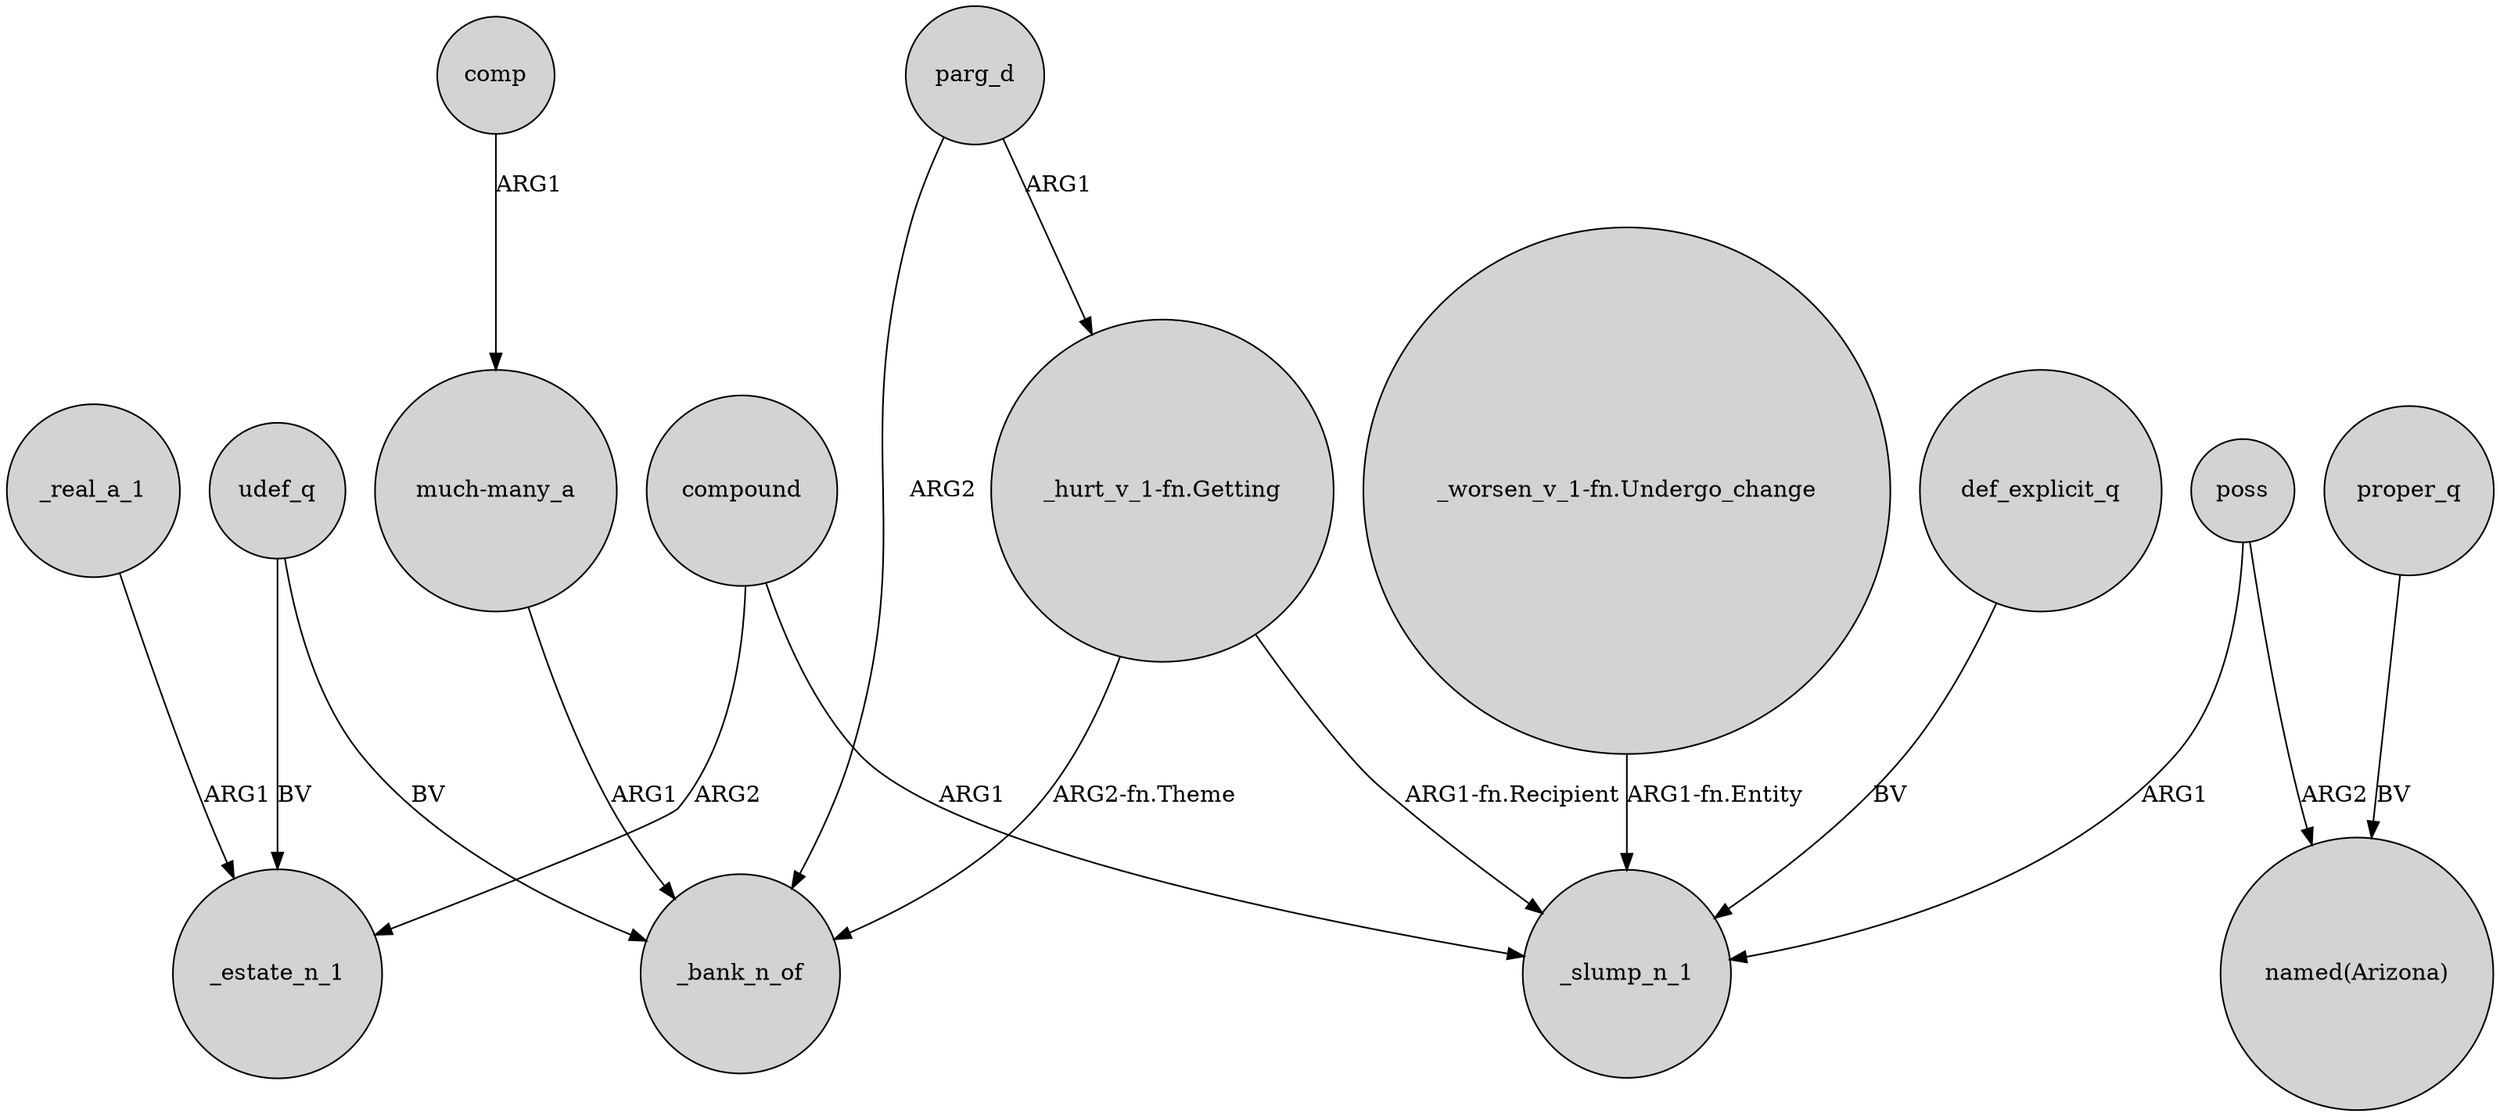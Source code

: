 digraph {
	node [shape=circle style=filled]
	udef_q -> _estate_n_1 [label=BV]
	"_worsen_v_1-fn.Undergo_change" -> _slump_n_1 [label="ARG1-fn.Entity"]
	"_hurt_v_1-fn.Getting" -> _bank_n_of [label="ARG2-fn.Theme"]
	def_explicit_q -> _slump_n_1 [label=BV]
	udef_q -> _bank_n_of [label=BV]
	"_hurt_v_1-fn.Getting" -> _slump_n_1 [label="ARG1-fn.Recipient"]
	poss -> "named(Arizona)" [label=ARG2]
	compound -> _estate_n_1 [label=ARG2]
	proper_q -> "named(Arizona)" [label=BV]
	"much-many_a" -> _bank_n_of [label=ARG1]
	compound -> _slump_n_1 [label=ARG1]
	parg_d -> _bank_n_of [label=ARG2]
	poss -> _slump_n_1 [label=ARG1]
	_real_a_1 -> _estate_n_1 [label=ARG1]
	comp -> "much-many_a" [label=ARG1]
	parg_d -> "_hurt_v_1-fn.Getting" [label=ARG1]
}
